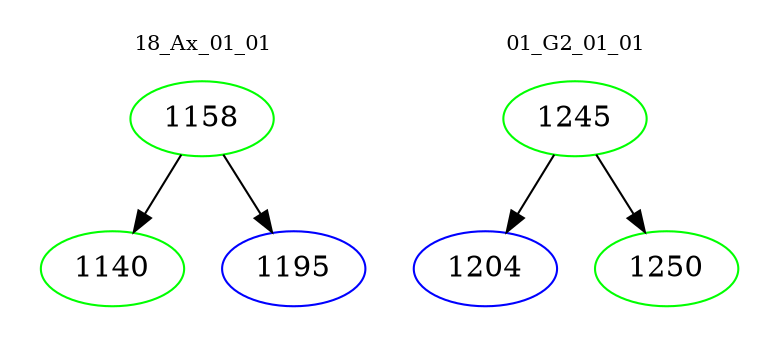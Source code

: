 digraph{
subgraph cluster_0 {
color = white
label = "18_Ax_01_01";
fontsize=10;
T0_1158 [label="1158", color="green"]
T0_1158 -> T0_1140 [color="black"]
T0_1140 [label="1140", color="green"]
T0_1158 -> T0_1195 [color="black"]
T0_1195 [label="1195", color="blue"]
}
subgraph cluster_1 {
color = white
label = "01_G2_01_01";
fontsize=10;
T1_1245 [label="1245", color="green"]
T1_1245 -> T1_1204 [color="black"]
T1_1204 [label="1204", color="blue"]
T1_1245 -> T1_1250 [color="black"]
T1_1250 [label="1250", color="green"]
}
}
